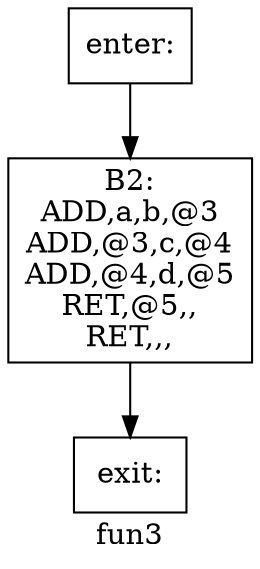 digraph fun3{
label =fun3
B2[label="B2:\nADD,a,b,@3\nADD,@3,c,@4\nADD,@4,d,@5\nRET,@5,,\nRET,,,\n" shape=box]
enter[label="enter:\n" shape=box]
exit[label="exit:\n" shape=box]
B2->exit
enter->B2
}
